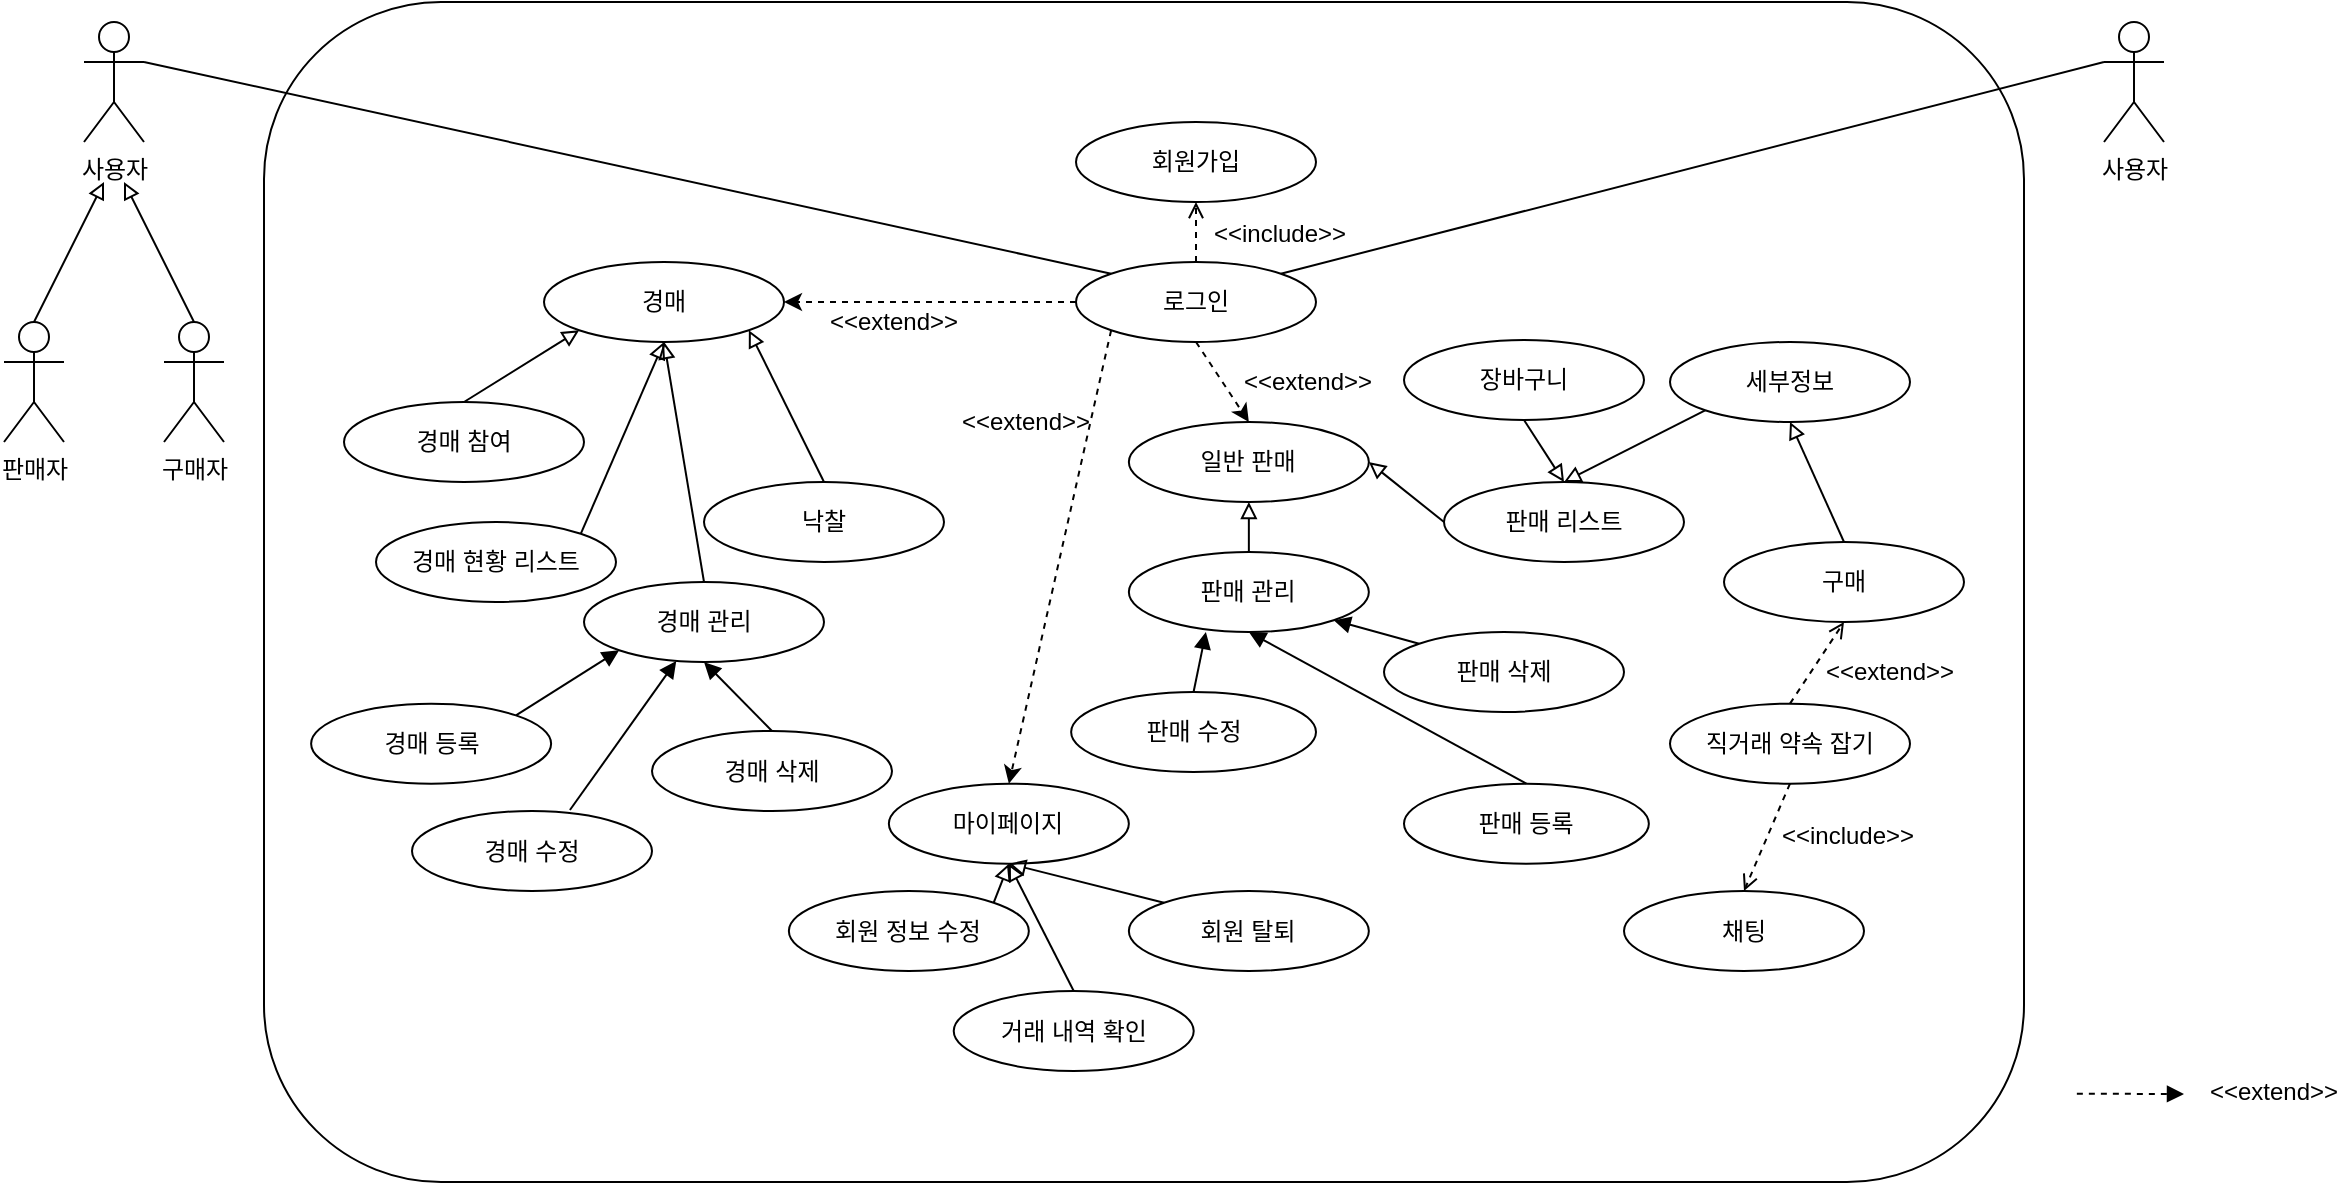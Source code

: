 <mxfile version="14.8.0" type="github">
  <diagram id="tnOmO5F_K6ay91ntktzV" name="Page-1">
    <mxGraphModel dx="1422" dy="794" grid="1" gridSize="10" guides="1" tooltips="1" connect="1" arrows="1" fold="1" page="1" pageScale="1" pageWidth="827" pageHeight="1169" math="0" shadow="0">
      <root>
        <mxCell id="0" />
        <mxCell id="1" parent="0" />
        <mxCell id="yuPt1DAQd6iCSXwoG6E5-1" value="사용자" style="shape=umlActor;verticalLabelPosition=bottom;verticalAlign=top;html=1;outlineConnect=0;" vertex="1" parent="1">
          <mxGeometry x="1080" y="60" width="30" height="60" as="geometry" />
        </mxCell>
        <mxCell id="yuPt1DAQd6iCSXwoG6E5-2" value="사용자" style="shape=umlActor;verticalLabelPosition=bottom;verticalAlign=top;html=1;outlineConnect=0;" vertex="1" parent="1">
          <mxGeometry x="70" y="60" width="30" height="60" as="geometry" />
        </mxCell>
        <mxCell id="yuPt1DAQd6iCSXwoG6E5-19" value="판매자" style="shape=umlActor;verticalLabelPosition=bottom;verticalAlign=top;html=1;outlineConnect=0;" vertex="1" parent="1">
          <mxGeometry x="30" y="210" width="30" height="60" as="geometry" />
        </mxCell>
        <mxCell id="yuPt1DAQd6iCSXwoG6E5-20" value="구매자" style="shape=umlActor;verticalLabelPosition=bottom;verticalAlign=top;html=1;outlineConnect=0;" vertex="1" parent="1">
          <mxGeometry x="110" y="210" width="30" height="60" as="geometry" />
        </mxCell>
        <mxCell id="yuPt1DAQd6iCSXwoG6E5-24" value="" style="endArrow=block;html=1;endFill=0;exitX=0.5;exitY=0;exitDx=0;exitDy=0;exitPerimeter=0;" edge="1" parent="1" source="yuPt1DAQd6iCSXwoG6E5-19">
          <mxGeometry width="50" height="50" relative="1" as="geometry">
            <mxPoint x="50" y="180" as="sourcePoint" />
            <mxPoint x="80" y="140" as="targetPoint" />
          </mxGeometry>
        </mxCell>
        <mxCell id="yuPt1DAQd6iCSXwoG6E5-25" value="" style="endArrow=block;html=1;endFill=0;exitX=0.5;exitY=0;exitDx=0;exitDy=0;exitPerimeter=0;" edge="1" parent="1" source="yuPt1DAQd6iCSXwoG6E5-20">
          <mxGeometry width="50" height="50" relative="1" as="geometry">
            <mxPoint x="60" y="190" as="sourcePoint" />
            <mxPoint x="90" y="140" as="targetPoint" />
          </mxGeometry>
        </mxCell>
        <mxCell id="yuPt1DAQd6iCSXwoG6E5-62" value="" style="rounded=1;whiteSpace=wrap;html=1;" vertex="1" parent="1">
          <mxGeometry x="160" y="50" width="880" height="590" as="geometry" />
        </mxCell>
        <mxCell id="yuPt1DAQd6iCSXwoG6E5-63" value="로그인" style="ellipse;whiteSpace=wrap;html=1;" vertex="1" parent="1">
          <mxGeometry x="566" y="180" width="120" height="40" as="geometry" />
        </mxCell>
        <mxCell id="yuPt1DAQd6iCSXwoG6E5-64" value="회원가입" style="ellipse;whiteSpace=wrap;html=1;" vertex="1" parent="1">
          <mxGeometry x="566" y="110" width="120" height="40" as="geometry" />
        </mxCell>
        <mxCell id="yuPt1DAQd6iCSXwoG6E5-65" value="회원 정보 수정" style="ellipse;whiteSpace=wrap;html=1;" vertex="1" parent="1">
          <mxGeometry x="422.43" y="494.5" width="120" height="40" as="geometry" />
        </mxCell>
        <mxCell id="yuPt1DAQd6iCSXwoG6E5-67" value="" style="endArrow=open;html=1;entryX=0.5;entryY=1;entryDx=0;entryDy=0;exitX=0.5;exitY=0;exitDx=0;exitDy=0;dashed=1;endFill=0;" edge="1" parent="1" source="yuPt1DAQd6iCSXwoG6E5-63" target="yuPt1DAQd6iCSXwoG6E5-64">
          <mxGeometry width="50" height="50" relative="1" as="geometry">
            <mxPoint x="476" y="210" as="sourcePoint" />
            <mxPoint x="576" y="210" as="targetPoint" />
          </mxGeometry>
        </mxCell>
        <mxCell id="yuPt1DAQd6iCSXwoG6E5-69" value="&amp;lt;&amp;lt;include&amp;gt;&amp;gt;" style="text;html=1;strokeColor=none;fillColor=none;align=center;verticalAlign=middle;whiteSpace=wrap;rounded=0;" vertex="1" parent="1">
          <mxGeometry x="643" y="156" width="50" height="20" as="geometry" />
        </mxCell>
        <mxCell id="yuPt1DAQd6iCSXwoG6E5-70" value="경매" style="ellipse;whiteSpace=wrap;html=1;" vertex="1" parent="1">
          <mxGeometry x="300" y="180" width="120" height="40" as="geometry" />
        </mxCell>
        <mxCell id="yuPt1DAQd6iCSXwoG6E5-71" value="경매 참여" style="ellipse;whiteSpace=wrap;html=1;" vertex="1" parent="1">
          <mxGeometry x="200" y="250" width="120" height="40" as="geometry" />
        </mxCell>
        <mxCell id="yuPt1DAQd6iCSXwoG6E5-72" value="경매 관리" style="ellipse;whiteSpace=wrap;html=1;" vertex="1" parent="1">
          <mxGeometry x="320" y="340" width="120" height="40" as="geometry" />
        </mxCell>
        <mxCell id="yuPt1DAQd6iCSXwoG6E5-73" value="경매 수정&lt;span style=&quot;color: rgba(0 , 0 , 0 , 0) ; font-family: monospace ; font-size: 0px&quot;&gt;3CmxGraphModel%3E%3Croot%3E%3CmxCell%20id%3D%220%22%2F%3E%3CmxCell%20id%3D%221%22%20parent%3D%220%22%2F%3E%3CmxCell%20id%3D%222%22%20value%3D%22%EA%B2%BD%EB%A7%A4%22%20style%3D%22ellipse%3BwhiteSpace%3Dwrap%3Bhtml%3D1%3B%22%20vertex%3D%221%22%20parent%3D%221%22%3E%3CmxGeometry%20x%3D%22240%22%20y%3D%22240%22%20width%3D%22120%22%20height%3D%2240%22%20as%3D%22geometry%22%2F%3E%3C%2FmxCell%3E%3C%2Froot%3E%3C%2FmxGraphModel%3E&lt;/span&gt;" style="ellipse;whiteSpace=wrap;html=1;" vertex="1" parent="1">
          <mxGeometry x="234" y="454.5" width="120" height="40" as="geometry" />
        </mxCell>
        <mxCell id="yuPt1DAQd6iCSXwoG6E5-74" value="" style="endArrow=block;html=1;exitX=0.5;exitY=0;exitDx=0;exitDy=0;endFill=0;entryX=0;entryY=1;entryDx=0;entryDy=0;" edge="1" parent="1" source="yuPt1DAQd6iCSXwoG6E5-71" target="yuPt1DAQd6iCSXwoG6E5-70">
          <mxGeometry width="50" height="50" relative="1" as="geometry">
            <mxPoint x="370" y="230" as="sourcePoint" />
            <mxPoint x="278" y="290" as="targetPoint" />
          </mxGeometry>
        </mxCell>
        <mxCell id="yuPt1DAQd6iCSXwoG6E5-75" value="" style="endArrow=block;html=1;exitX=0.658;exitY=-0.012;exitDx=0;exitDy=0;endFill=1;exitPerimeter=0;" edge="1" parent="1" source="yuPt1DAQd6iCSXwoG6E5-73" target="yuPt1DAQd6iCSXwoG6E5-72">
          <mxGeometry width="50" height="50" relative="1" as="geometry">
            <mxPoint x="362.426" y="395.858" as="sourcePoint" />
            <mxPoint x="440" y="404" as="targetPoint" />
          </mxGeometry>
        </mxCell>
        <mxCell id="yuPt1DAQd6iCSXwoG6E5-76" value="" style="endArrow=block;html=1;exitX=0.5;exitY=0;exitDx=0;exitDy=0;endFill=0;entryX=0.5;entryY=1;entryDx=0;entryDy=0;" edge="1" parent="1" source="yuPt1DAQd6iCSXwoG6E5-72" target="yuPt1DAQd6iCSXwoG6E5-70">
          <mxGeometry width="50" height="50" relative="1" as="geometry">
            <mxPoint x="337.426" y="544.718" as="sourcePoint" />
            <mxPoint x="387.426" y="410.002" as="targetPoint" />
          </mxGeometry>
        </mxCell>
        <mxCell id="yuPt1DAQd6iCSXwoG6E5-77" value="일반 판매" style="ellipse;whiteSpace=wrap;html=1;" vertex="1" parent="1">
          <mxGeometry x="592.43" y="260" width="120" height="40" as="geometry" />
        </mxCell>
        <mxCell id="yuPt1DAQd6iCSXwoG6E5-78" value="" style="endArrow=classic;html=1;entryX=1;entryY=0.5;entryDx=0;entryDy=0;dashed=1;exitX=0;exitY=0.5;exitDx=0;exitDy=0;" edge="1" parent="1" source="yuPt1DAQd6iCSXwoG6E5-63" target="yuPt1DAQd6iCSXwoG6E5-70">
          <mxGeometry width="50" height="50" relative="1" as="geometry">
            <mxPoint x="500" y="230" as="sourcePoint" />
            <mxPoint x="696" y="207" as="targetPoint" />
          </mxGeometry>
        </mxCell>
        <mxCell id="yuPt1DAQd6iCSXwoG6E5-79" value="" style="endArrow=classic;html=1;dashed=1;exitX=0.5;exitY=1;exitDx=0;exitDy=0;entryX=0.5;entryY=0;entryDx=0;entryDy=0;" edge="1" parent="1" source="yuPt1DAQd6iCSXwoG6E5-63" target="yuPt1DAQd6iCSXwoG6E5-77">
          <mxGeometry width="50" height="50" relative="1" as="geometry">
            <mxPoint x="496.729" y="259.32" as="sourcePoint" />
            <mxPoint x="636" y="220" as="targetPoint" />
          </mxGeometry>
        </mxCell>
        <mxCell id="yuPt1DAQd6iCSXwoG6E5-80" value="&amp;lt;&amp;lt;extend&amp;gt;&amp;gt;" style="text;html=1;strokeColor=none;fillColor=none;align=center;verticalAlign=middle;whiteSpace=wrap;rounded=0;" vertex="1" parent="1">
          <mxGeometry x="657" y="230" width="50" height="20" as="geometry" />
        </mxCell>
        <mxCell id="yuPt1DAQd6iCSXwoG6E5-81" value="&amp;lt;&amp;lt;extend&amp;gt;&amp;gt;" style="text;html=1;strokeColor=none;fillColor=none;align=center;verticalAlign=middle;whiteSpace=wrap;rounded=0;" vertex="1" parent="1">
          <mxGeometry x="450" y="200" width="50" height="20" as="geometry" />
        </mxCell>
        <mxCell id="yuPt1DAQd6iCSXwoG6E5-82" value="판매 관리" style="ellipse;whiteSpace=wrap;html=1;" vertex="1" parent="1">
          <mxGeometry x="592.43" y="325" width="120" height="40" as="geometry" />
        </mxCell>
        <mxCell id="yuPt1DAQd6iCSXwoG6E5-83" value="" style="endArrow=block;html=1;exitX=0.5;exitY=0;exitDx=0;exitDy=0;endFill=0;entryX=0.5;entryY=1;entryDx=0;entryDy=0;" edge="1" parent="1" source="yuPt1DAQd6iCSXwoG6E5-82" target="yuPt1DAQd6iCSXwoG6E5-77">
          <mxGeometry width="50" height="50" relative="1" as="geometry">
            <mxPoint x="756" y="245.86" as="sourcePoint" />
            <mxPoint x="653.574" y="300.002" as="targetPoint" />
          </mxGeometry>
        </mxCell>
        <mxCell id="yuPt1DAQd6iCSXwoG6E5-84" value="구매" style="ellipse;whiteSpace=wrap;html=1;" vertex="1" parent="1">
          <mxGeometry x="890" y="320" width="120" height="40" as="geometry" />
        </mxCell>
        <mxCell id="yuPt1DAQd6iCSXwoG6E5-85" value="" style="endArrow=block;html=1;exitX=0.5;exitY=0;exitDx=0;exitDy=0;endFill=0;entryX=0.5;entryY=1;entryDx=0;entryDy=0;" edge="1" parent="1" source="yuPt1DAQd6iCSXwoG6E5-84" target="yuPt1DAQd6iCSXwoG6E5-104">
          <mxGeometry width="50" height="50" relative="1" as="geometry">
            <mxPoint x="580" y="390" as="sourcePoint" />
            <mxPoint x="900" y="250" as="targetPoint" />
          </mxGeometry>
        </mxCell>
        <mxCell id="yuPt1DAQd6iCSXwoG6E5-86" value="직거래 약속 잡기" style="ellipse;whiteSpace=wrap;html=1;" vertex="1" parent="1">
          <mxGeometry x="863" y="400.83" width="120" height="40" as="geometry" />
        </mxCell>
        <mxCell id="yuPt1DAQd6iCSXwoG6E5-87" value="" style="endArrow=open;html=1;exitX=0.5;exitY=0;exitDx=0;exitDy=0;endFill=0;entryX=0.5;entryY=1;entryDx=0;entryDy=0;dashed=1;" edge="1" parent="1" source="yuPt1DAQd6iCSXwoG6E5-86" target="yuPt1DAQd6iCSXwoG6E5-84">
          <mxGeometry width="50" height="50" relative="1" as="geometry">
            <mxPoint x="1006" y="335.86" as="sourcePoint" />
            <mxPoint x="886" y="390" as="targetPoint" />
          </mxGeometry>
        </mxCell>
        <mxCell id="yuPt1DAQd6iCSXwoG6E5-88" value="판매 수정" style="ellipse;whiteSpace=wrap;html=1;" vertex="1" parent="1">
          <mxGeometry x="563.57" y="395" width="122.43" height="40" as="geometry" />
        </mxCell>
        <mxCell id="yuPt1DAQd6iCSXwoG6E5-89" value="" style="endArrow=block;html=1;exitX=0.5;exitY=0;exitDx=0;exitDy=0;endFill=1;entryX=0.321;entryY=1;entryDx=0;entryDy=0;entryPerimeter=0;" edge="1" parent="1" source="yuPt1DAQd6iCSXwoG6E5-88" target="yuPt1DAQd6iCSXwoG6E5-82">
          <mxGeometry width="50" height="50" relative="1" as="geometry">
            <mxPoint x="816" y="225.86" as="sourcePoint" />
            <mxPoint x="630" y="370" as="targetPoint" />
          </mxGeometry>
        </mxCell>
        <mxCell id="yuPt1DAQd6iCSXwoG6E5-90" value="경매 삭제" style="ellipse;whiteSpace=wrap;html=1;" vertex="1" parent="1">
          <mxGeometry x="354" y="414.5" width="120" height="40" as="geometry" />
        </mxCell>
        <mxCell id="yuPt1DAQd6iCSXwoG6E5-91" value="" style="endArrow=block;html=1;exitX=0.5;exitY=0;exitDx=0;exitDy=0;endFill=1;entryX=0.5;entryY=1;entryDx=0;entryDy=0;" edge="1" parent="1" source="yuPt1DAQd6iCSXwoG6E5-90" target="yuPt1DAQd6iCSXwoG6E5-72">
          <mxGeometry width="50" height="50" relative="1" as="geometry">
            <mxPoint x="402.856" y="484.858" as="sourcePoint" />
            <mxPoint x="429.04" y="409" as="targetPoint" />
          </mxGeometry>
        </mxCell>
        <mxCell id="yuPt1DAQd6iCSXwoG6E5-92" value="판매 삭제" style="ellipse;whiteSpace=wrap;html=1;" vertex="1" parent="1">
          <mxGeometry x="720" y="365" width="120" height="40" as="geometry" />
        </mxCell>
        <mxCell id="yuPt1DAQd6iCSXwoG6E5-93" value="" style="endArrow=block;html=1;exitX=0;exitY=0;exitDx=0;exitDy=0;endFill=1;entryX=1;entryY=1;entryDx=0;entryDy=0;" edge="1" parent="1" source="yuPt1DAQd6iCSXwoG6E5-92" target="yuPt1DAQd6iCSXwoG6E5-82">
          <mxGeometry width="50" height="50" relative="1" as="geometry">
            <mxPoint x="886" y="165.86" as="sourcePoint" />
            <mxPoint x="690" y="290" as="targetPoint" />
          </mxGeometry>
        </mxCell>
        <mxCell id="yuPt1DAQd6iCSXwoG6E5-94" value="장바구니" style="ellipse;whiteSpace=wrap;html=1;" vertex="1" parent="1">
          <mxGeometry x="730" y="219" width="120" height="40" as="geometry" />
        </mxCell>
        <mxCell id="yuPt1DAQd6iCSXwoG6E5-95" value="" style="endArrow=block;html=1;exitX=0.5;exitY=1;exitDx=0;exitDy=0;endFill=0;entryX=0.5;entryY=0;entryDx=0;entryDy=0;" edge="1" parent="1" source="yuPt1DAQd6iCSXwoG6E5-94" target="yuPt1DAQd6iCSXwoG6E5-102">
          <mxGeometry width="50" height="50" relative="1" as="geometry">
            <mxPoint x="896" y="101.86" as="sourcePoint" />
            <mxPoint x="690" y="280" as="targetPoint" />
          </mxGeometry>
        </mxCell>
        <mxCell id="yuPt1DAQd6iCSXwoG6E5-96" value="채팅" style="ellipse;whiteSpace=wrap;html=1;" vertex="1" parent="1">
          <mxGeometry x="840" y="494.5" width="120" height="40" as="geometry" />
        </mxCell>
        <mxCell id="yuPt1DAQd6iCSXwoG6E5-97" value="" style="endArrow=open;html=1;exitX=0.5;exitY=1;exitDx=0;exitDy=0;endFill=0;entryX=0.5;entryY=0;entryDx=0;entryDy=0;dashed=1;" edge="1" parent="1" source="yuPt1DAQd6iCSXwoG6E5-86" target="yuPt1DAQd6iCSXwoG6E5-96">
          <mxGeometry width="50" height="50" relative="1" as="geometry">
            <mxPoint x="1066" y="355.86" as="sourcePoint" />
            <mxPoint x="876" y="470" as="targetPoint" />
          </mxGeometry>
        </mxCell>
        <mxCell id="yuPt1DAQd6iCSXwoG6E5-98" value="낙찰" style="ellipse;whiteSpace=wrap;html=1;" vertex="1" parent="1">
          <mxGeometry x="380" y="290" width="120" height="40" as="geometry" />
        </mxCell>
        <mxCell id="yuPt1DAQd6iCSXwoG6E5-99" value="" style="endArrow=block;html=1;exitX=0.5;exitY=0;exitDx=0;exitDy=0;endFill=0;entryX=1;entryY=1;entryDx=0;entryDy=0;" edge="1" parent="1" source="yuPt1DAQd6iCSXwoG6E5-98" target="yuPt1DAQd6iCSXwoG6E5-70">
          <mxGeometry width="50" height="50" relative="1" as="geometry">
            <mxPoint x="372.426" y="405.858" as="sourcePoint" />
            <mxPoint x="430" y="277" as="targetPoint" />
          </mxGeometry>
        </mxCell>
        <mxCell id="yuPt1DAQd6iCSXwoG6E5-100" value="경매 현황 리스트" style="ellipse;whiteSpace=wrap;html=1;" vertex="1" parent="1">
          <mxGeometry x="216" y="310" width="120" height="40" as="geometry" />
        </mxCell>
        <mxCell id="yuPt1DAQd6iCSXwoG6E5-101" value="" style="endArrow=block;html=1;exitX=1;exitY=0;exitDx=0;exitDy=0;endFill=0;entryX=0.5;entryY=1;entryDx=0;entryDy=0;" edge="1" parent="1" source="yuPt1DAQd6iCSXwoG6E5-100" target="yuPt1DAQd6iCSXwoG6E5-70">
          <mxGeometry width="50" height="50" relative="1" as="geometry">
            <mxPoint x="390" y="296.5" as="sourcePoint" />
            <mxPoint x="380" y="280" as="targetPoint" />
          </mxGeometry>
        </mxCell>
        <mxCell id="yuPt1DAQd6iCSXwoG6E5-102" value="판매 리스트" style="ellipse;whiteSpace=wrap;html=1;" vertex="1" parent="1">
          <mxGeometry x="750" y="290" width="120" height="40" as="geometry" />
        </mxCell>
        <mxCell id="yuPt1DAQd6iCSXwoG6E5-103" value="" style="endArrow=block;html=1;exitX=0;exitY=0.5;exitDx=0;exitDy=0;endFill=0;entryX=1;entryY=0.5;entryDx=0;entryDy=0;" edge="1" parent="1" source="yuPt1DAQd6iCSXwoG6E5-102" target="yuPt1DAQd6iCSXwoG6E5-77">
          <mxGeometry width="50" height="50" relative="1" as="geometry">
            <mxPoint x="870" y="38.86" as="sourcePoint" />
            <mxPoint x="700" y="284" as="targetPoint" />
          </mxGeometry>
        </mxCell>
        <mxCell id="yuPt1DAQd6iCSXwoG6E5-104" value="세부정보" style="ellipse;whiteSpace=wrap;html=1;" vertex="1" parent="1">
          <mxGeometry x="863" y="220" width="120" height="40" as="geometry" />
        </mxCell>
        <mxCell id="yuPt1DAQd6iCSXwoG6E5-105" value="" style="endArrow=block;html=1;exitX=0;exitY=1;exitDx=0;exitDy=0;endFill=0;entryX=0.5;entryY=0;entryDx=0;entryDy=0;" edge="1" parent="1" source="yuPt1DAQd6iCSXwoG6E5-104" target="yuPt1DAQd6iCSXwoG6E5-102">
          <mxGeometry width="50" height="50" relative="1" as="geometry">
            <mxPoint x="1029" y="121.86" as="sourcePoint" />
            <mxPoint x="910.574" y="285.858" as="targetPoint" />
          </mxGeometry>
        </mxCell>
        <mxCell id="yuPt1DAQd6iCSXwoG6E5-106" value="마이페이지" style="ellipse;whiteSpace=wrap;html=1;" vertex="1" parent="1">
          <mxGeometry x="472.43" y="440.83" width="120" height="40" as="geometry" />
        </mxCell>
        <mxCell id="yuPt1DAQd6iCSXwoG6E5-107" value="" style="endArrow=classic;html=1;entryX=0.5;entryY=0;entryDx=0;entryDy=0;dashed=1;exitX=0;exitY=1;exitDx=0;exitDy=0;" edge="1" parent="1" source="yuPt1DAQd6iCSXwoG6E5-63" target="yuPt1DAQd6iCSXwoG6E5-106">
          <mxGeometry width="50" height="50" relative="1" as="geometry">
            <mxPoint x="592.43" y="328" as="sourcePoint" />
            <mxPoint x="736.004" y="405.142" as="targetPoint" />
          </mxGeometry>
        </mxCell>
        <mxCell id="yuPt1DAQd6iCSXwoG6E5-109" value="" style="endArrow=block;html=1;exitX=1;exitY=0;exitDx=0;exitDy=0;endFill=0;entryX=0.5;entryY=1;entryDx=0;entryDy=0;" edge="1" parent="1" source="yuPt1DAQd6iCSXwoG6E5-65" target="yuPt1DAQd6iCSXwoG6E5-106">
          <mxGeometry width="50" height="50" relative="1" as="geometry">
            <mxPoint x="492.43" y="374.5" as="sourcePoint" />
            <mxPoint x="582.43" y="451" as="targetPoint" />
          </mxGeometry>
        </mxCell>
        <mxCell id="yuPt1DAQd6iCSXwoG6E5-110" value="거래 내역 확인" style="ellipse;whiteSpace=wrap;html=1;" vertex="1" parent="1">
          <mxGeometry x="504.86" y="544.5" width="120" height="40" as="geometry" />
        </mxCell>
        <mxCell id="yuPt1DAQd6iCSXwoG6E5-111" value="" style="endArrow=block;html=1;exitX=0.5;exitY=0;exitDx=0;exitDy=0;endFill=0;entryX=0.5;entryY=1;entryDx=0;entryDy=0;" edge="1" parent="1" source="yuPt1DAQd6iCSXwoG6E5-110" target="yuPt1DAQd6iCSXwoG6E5-106">
          <mxGeometry width="50" height="50" relative="1" as="geometry">
            <mxPoint x="502.43" y="384.5" as="sourcePoint" />
            <mxPoint x="582.43" y="451" as="targetPoint" />
          </mxGeometry>
        </mxCell>
        <mxCell id="yuPt1DAQd6iCSXwoG6E5-112" value="회원 탈퇴" style="ellipse;whiteSpace=wrap;html=1;" vertex="1" parent="1">
          <mxGeometry x="592.43" y="494.5" width="120" height="40" as="geometry" />
        </mxCell>
        <mxCell id="yuPt1DAQd6iCSXwoG6E5-113" value="" style="endArrow=block;html=1;exitX=0;exitY=0;exitDx=0;exitDy=0;endFill=0;entryX=0.5;entryY=1;entryDx=0;entryDy=0;" edge="1" parent="1" source="yuPt1DAQd6iCSXwoG6E5-112" target="yuPt1DAQd6iCSXwoG6E5-106">
          <mxGeometry width="50" height="50" relative="1" as="geometry">
            <mxPoint x="752.43" y="384.5" as="sourcePoint" />
            <mxPoint x="582.43" y="451" as="targetPoint" />
          </mxGeometry>
        </mxCell>
        <mxCell id="yuPt1DAQd6iCSXwoG6E5-114" value="" style="endArrow=none;html=1;exitX=1;exitY=0.333;exitDx=0;exitDy=0;exitPerimeter=0;entryX=0;entryY=0;entryDx=0;entryDy=0;endFill=0;" edge="1" parent="1" source="yuPt1DAQd6iCSXwoG6E5-2" target="yuPt1DAQd6iCSXwoG6E5-63">
          <mxGeometry width="50" height="50" relative="1" as="geometry">
            <mxPoint x="550" y="390" as="sourcePoint" />
            <mxPoint x="600" y="340" as="targetPoint" />
          </mxGeometry>
        </mxCell>
        <mxCell id="yuPt1DAQd6iCSXwoG6E5-115" value="" style="endArrow=none;html=1;exitX=0;exitY=0.333;exitDx=0;exitDy=0;exitPerimeter=0;entryX=1;entryY=0;entryDx=0;entryDy=0;endFill=0;" edge="1" parent="1" source="yuPt1DAQd6iCSXwoG6E5-1" target="yuPt1DAQd6iCSXwoG6E5-63">
          <mxGeometry width="50" height="50" relative="1" as="geometry">
            <mxPoint x="110" y="90" as="sourcePoint" />
            <mxPoint x="593.574" y="195.858" as="targetPoint" />
          </mxGeometry>
        </mxCell>
        <mxCell id="yuPt1DAQd6iCSXwoG6E5-116" value="" style="endArrow=block;html=1;exitX=0.5;exitY=0;exitDx=0;exitDy=0;endFill=1;dashed=1;" edge="1" parent="1">
          <mxGeometry width="50" height="50" relative="1" as="geometry">
            <mxPoint x="1066.43" y="595.86" as="sourcePoint" />
            <mxPoint x="1120" y="596" as="targetPoint" />
          </mxGeometry>
        </mxCell>
        <mxCell id="yuPt1DAQd6iCSXwoG6E5-117" value="&amp;lt;&amp;lt;extend&amp;gt;&amp;gt;" style="text;html=1;strokeColor=none;fillColor=none;align=center;verticalAlign=middle;whiteSpace=wrap;rounded=0;" vertex="1" parent="1">
          <mxGeometry x="1140" y="585" width="50" height="20" as="geometry" />
        </mxCell>
        <mxCell id="yuPt1DAQd6iCSXwoG6E5-121" value="&amp;lt;&amp;lt;extend&amp;gt;&amp;gt;" style="text;html=1;strokeColor=none;fillColor=none;align=center;verticalAlign=middle;whiteSpace=wrap;rounded=0;" vertex="1" parent="1">
          <mxGeometry x="516" y="250" width="50" height="20" as="geometry" />
        </mxCell>
        <mxCell id="yuPt1DAQd6iCSXwoG6E5-131" value="경매 등록" style="ellipse;whiteSpace=wrap;html=1;" vertex="1" parent="1">
          <mxGeometry x="183.56" y="400.83" width="120" height="40" as="geometry" />
        </mxCell>
        <mxCell id="yuPt1DAQd6iCSXwoG6E5-132" value="" style="endArrow=block;html=1;exitX=1;exitY=0;exitDx=0;exitDy=0;endFill=1;entryX=0;entryY=1;entryDx=0;entryDy=0;" edge="1" parent="1" source="yuPt1DAQd6iCSXwoG6E5-131" target="yuPt1DAQd6iCSXwoG6E5-72">
          <mxGeometry width="50" height="50" relative="1" as="geometry">
            <mxPoint x="335.986" y="366.688" as="sourcePoint" />
            <mxPoint x="336.436" y="349.998" as="targetPoint" />
          </mxGeometry>
        </mxCell>
        <mxCell id="yuPt1DAQd6iCSXwoG6E5-134" value="&amp;lt;&amp;lt;extend&amp;gt;&amp;gt;" style="text;html=1;strokeColor=none;fillColor=none;align=center;verticalAlign=middle;whiteSpace=wrap;rounded=0;" vertex="1" parent="1">
          <mxGeometry x="948" y="375" width="50" height="20" as="geometry" />
        </mxCell>
        <mxCell id="yuPt1DAQd6iCSXwoG6E5-135" value="판매 등록" style="ellipse;whiteSpace=wrap;html=1;" vertex="1" parent="1">
          <mxGeometry x="730" y="440.83" width="122.43" height="40" as="geometry" />
        </mxCell>
        <mxCell id="yuPt1DAQd6iCSXwoG6E5-136" value="" style="endArrow=block;html=1;exitX=0.5;exitY=0;exitDx=0;exitDy=0;endFill=1;entryX=0.5;entryY=1;entryDx=0;entryDy=0;" edge="1" parent="1" source="yuPt1DAQd6iCSXwoG6E5-135" target="yuPt1DAQd6iCSXwoG6E5-82">
          <mxGeometry width="50" height="50" relative="1" as="geometry">
            <mxPoint x="826" y="235.86" as="sourcePoint" />
            <mxPoint x="662.43" y="375" as="targetPoint" />
          </mxGeometry>
        </mxCell>
        <mxCell id="yuPt1DAQd6iCSXwoG6E5-137" value="&amp;lt;&amp;lt;include&amp;gt;&amp;gt;" style="text;html=1;strokeColor=none;fillColor=none;align=center;verticalAlign=middle;whiteSpace=wrap;rounded=0;" vertex="1" parent="1">
          <mxGeometry x="927" y="456.5" width="50" height="20" as="geometry" />
        </mxCell>
      </root>
    </mxGraphModel>
  </diagram>
</mxfile>
